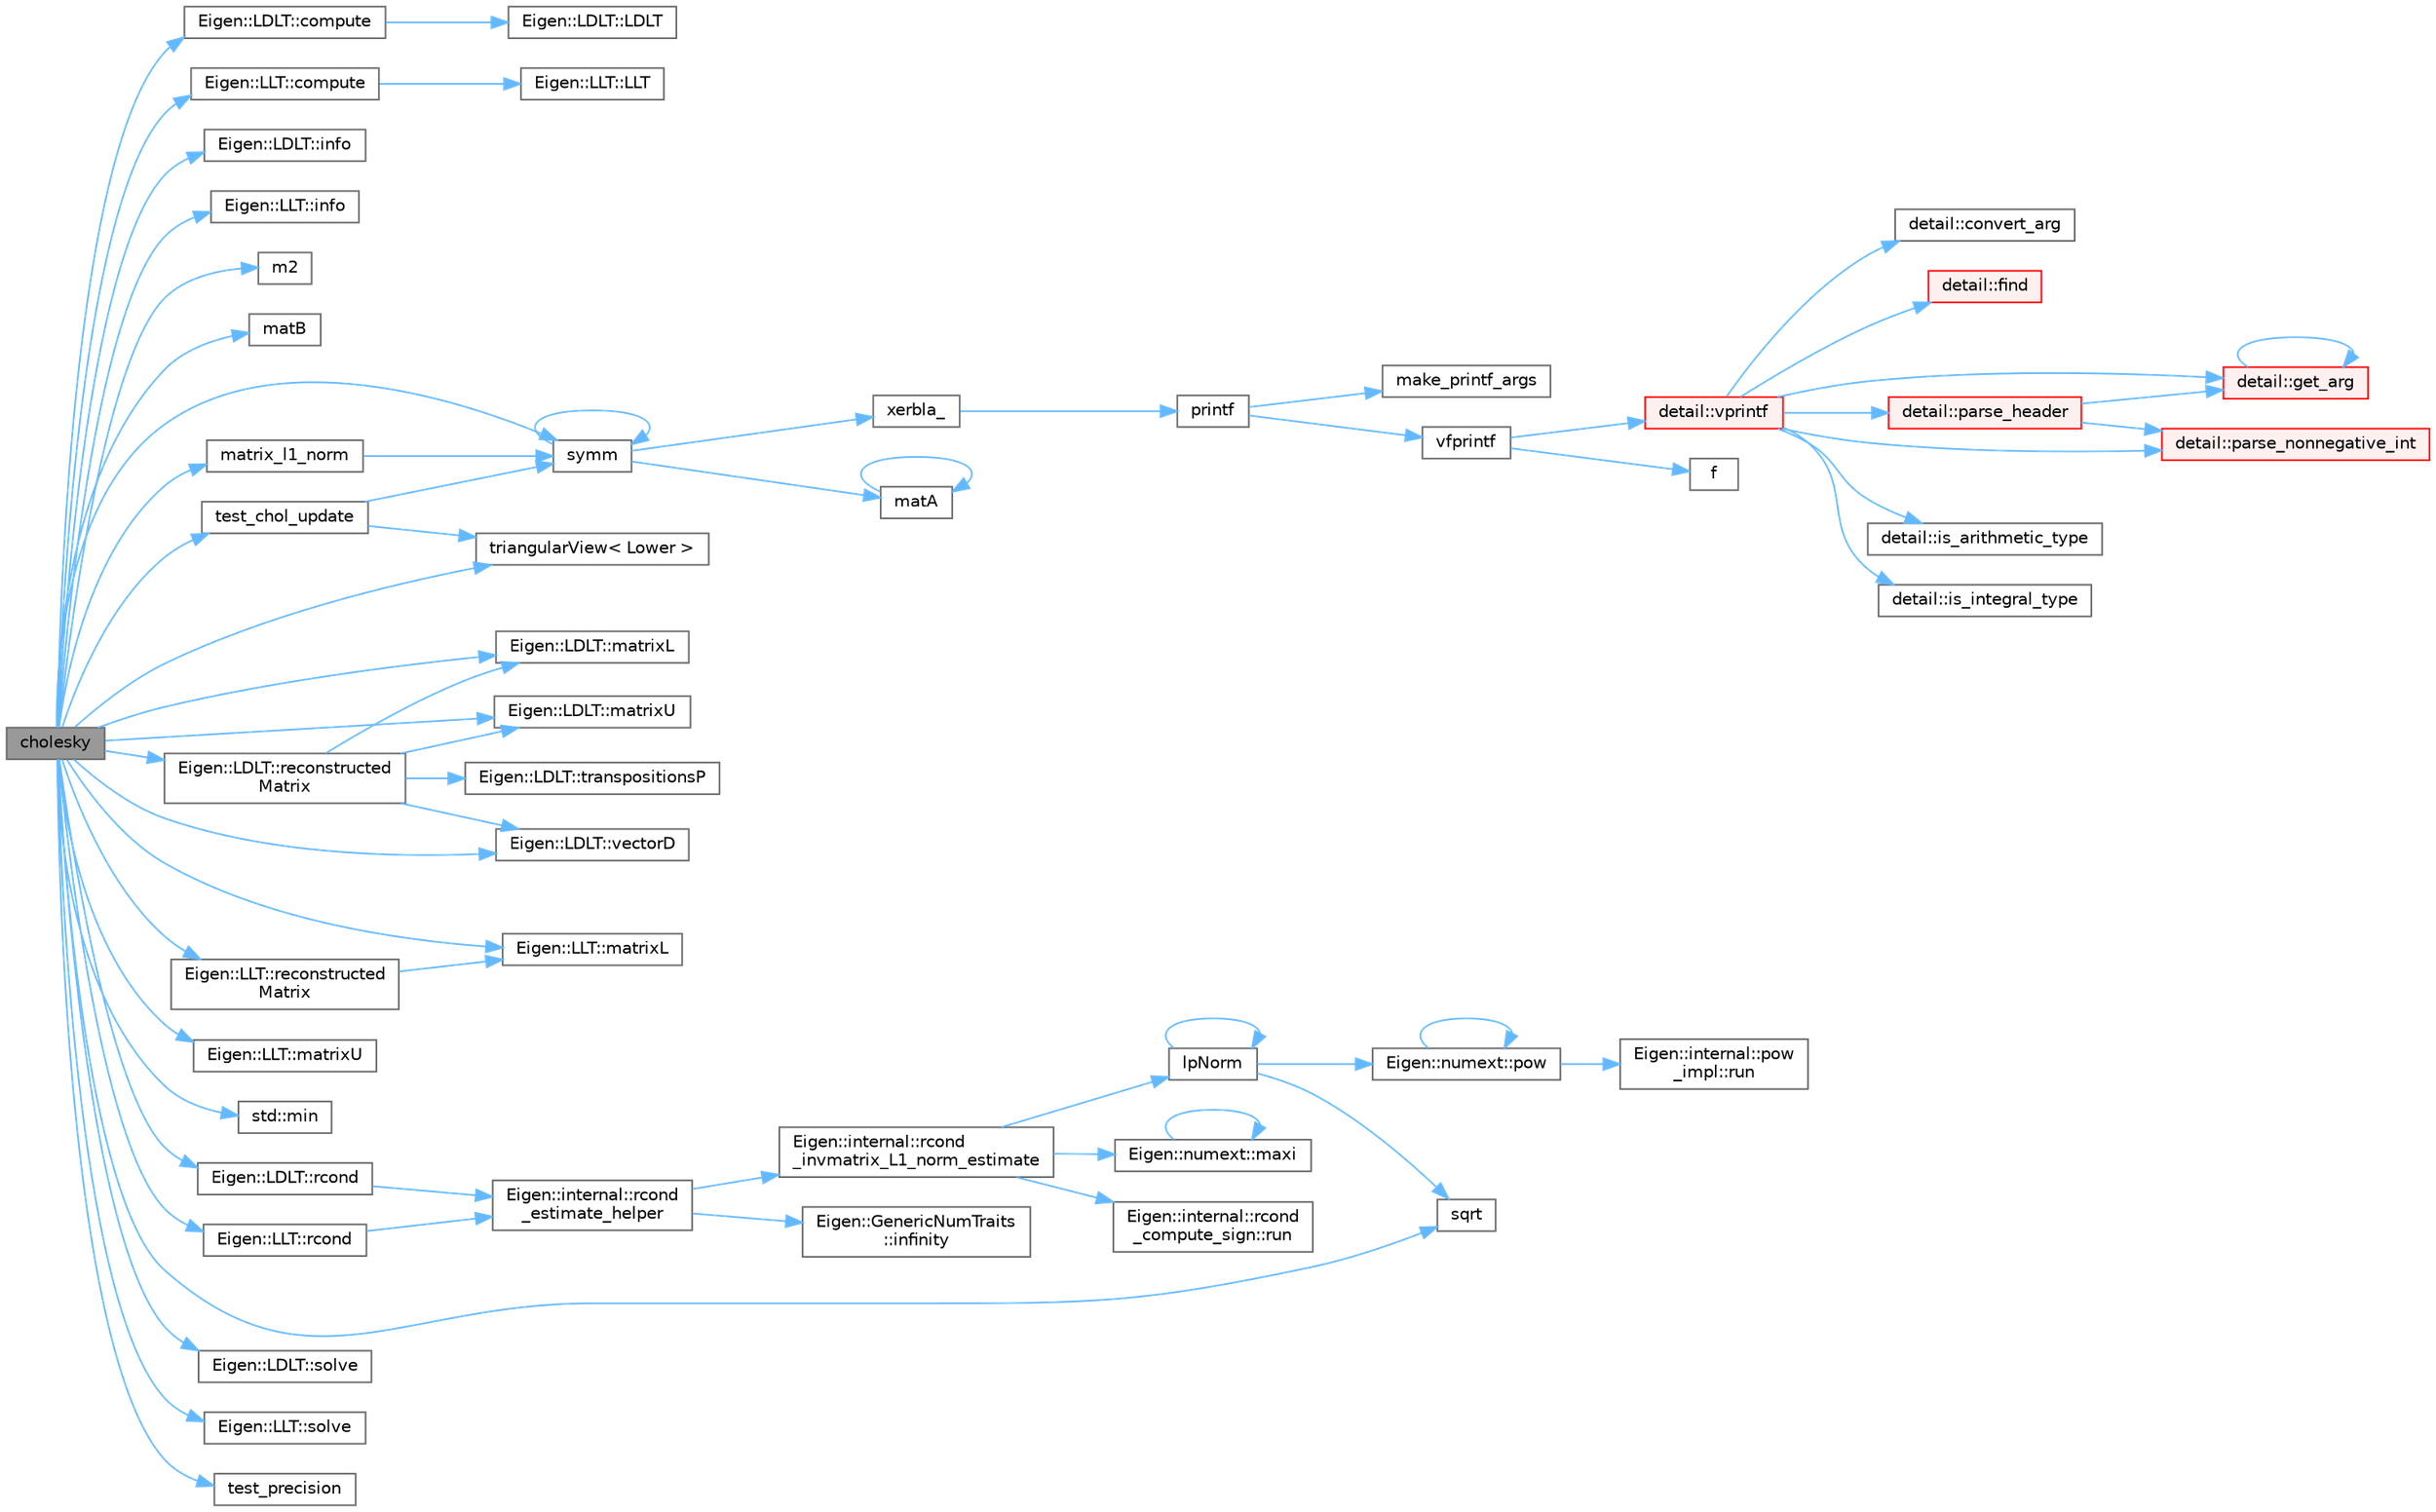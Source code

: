 digraph "cholesky"
{
 // LATEX_PDF_SIZE
  bgcolor="transparent";
  edge [fontname=Helvetica,fontsize=10,labelfontname=Helvetica,labelfontsize=10];
  node [fontname=Helvetica,fontsize=10,shape=box,height=0.2,width=0.4];
  rankdir="LR";
  Node1 [id="Node000001",label="cholesky",height=0.2,width=0.4,color="gray40", fillcolor="grey60", style="filled", fontcolor="black",tooltip=" "];
  Node1 -> Node2 [id="edge1_Node000001_Node000002",color="steelblue1",style="solid",tooltip=" "];
  Node2 [id="Node000002",label="Eigen::LDLT::compute",height=0.2,width=0.4,color="grey40", fillcolor="white", style="filled",URL="$class_eigen_1_1_l_d_l_t.html#a51fd3495891fc951c15bb63a181827b7",tooltip=" "];
  Node2 -> Node3 [id="edge2_Node000002_Node000003",color="steelblue1",style="solid",tooltip=" "];
  Node3 [id="Node000003",label="Eigen::LDLT::LDLT",height=0.2,width=0.4,color="grey40", fillcolor="white", style="filled",URL="$class_eigen_1_1_l_d_l_t.html#a2e06dedd2651649c5b251fbf9ba4e7d4",tooltip="Default Constructor."];
  Node1 -> Node4 [id="edge3_Node000001_Node000004",color="steelblue1",style="solid",tooltip=" "];
  Node4 [id="Node000004",label="Eigen::LLT::compute",height=0.2,width=0.4,color="grey40", fillcolor="white", style="filled",URL="$class_eigen_1_1_l_l_t.html#a9ff2f450165af66e105c12c2f724311a",tooltip=" "];
  Node4 -> Node5 [id="edge4_Node000004_Node000005",color="steelblue1",style="solid",tooltip=" "];
  Node5 [id="Node000005",label="Eigen::LLT::LLT",height=0.2,width=0.4,color="grey40", fillcolor="white", style="filled",URL="$class_eigen_1_1_l_l_t.html#a16d1ec9ea6497ba1febb242c2e8a7a96",tooltip="Default Constructor."];
  Node1 -> Node6 [id="edge5_Node000001_Node000006",color="steelblue1",style="solid",tooltip=" "];
  Node6 [id="Node000006",label="Eigen::LDLT::info",height=0.2,width=0.4,color="grey40", fillcolor="white", style="filled",URL="$class_eigen_1_1_l_d_l_t.html#a6bd6008501a537d2e16ea672a853bf3e",tooltip="Reports whether previous computation was successful."];
  Node1 -> Node7 [id="edge6_Node000001_Node000007",color="steelblue1",style="solid",tooltip=" "];
  Node7 [id="Node000007",label="Eigen::LLT::info",height=0.2,width=0.4,color="grey40", fillcolor="white", style="filled",URL="$class_eigen_1_1_l_l_t.html#adb1295e7d2b1fd825a041345ae08be54",tooltip="Reports whether previous computation was successful."];
  Node1 -> Node8 [id="edge7_Node000001_Node000008",color="steelblue1",style="solid",tooltip=" "];
  Node8 [id="Node000008",label="m2",height=0.2,width=0.4,color="grey40", fillcolor="white", style="filled",URL="$_tutorial___map__using_8cpp.html#ab3a01b595d22393ace0d30d5fa299f76",tooltip=" "];
  Node1 -> Node9 [id="edge8_Node000001_Node000009",color="steelblue1",style="solid",tooltip=" "];
  Node9 [id="Node000009",label="matB",height=0.2,width=0.4,color="grey40", fillcolor="white", style="filled",URL="$_topic_aliasing__mult2_8cpp.html#a9bb6b0ee9ae9be1327cc8e1c3852b510",tooltip=" "];
  Node1 -> Node10 [id="edge9_Node000001_Node000010",color="steelblue1",style="solid",tooltip=" "];
  Node10 [id="Node000010",label="matrix_l1_norm",height=0.2,width=0.4,color="grey40", fillcolor="white", style="filled",URL="$eigen-3_83_87_2test_2cholesky_8cpp.html#a3a788e1b48c694ccedce311efaa8be7e",tooltip=" "];
  Node10 -> Node11 [id="edge10_Node000010_Node000011",color="steelblue1",style="solid",tooltip=" "];
  Node11 [id="Node000011",label="symm",height=0.2,width=0.4,color="grey40", fillcolor="white", style="filled",URL="$level3__impl_8h.html#a3f6fae2e458ae4b980e090c1157fe7c9",tooltip=" "];
  Node11 -> Node12 [id="edge11_Node000011_Node000012",color="steelblue1",style="solid",tooltip=" "];
  Node12 [id="Node000012",label="matA",height=0.2,width=0.4,color="grey40", fillcolor="white", style="filled",URL="$_topic_aliasing__mult2_8cpp.html#a5ff4c3f5164e18d2e58e3f608cef2df2",tooltip=" "];
  Node12 -> Node12 [id="edge12_Node000012_Node000012",color="steelblue1",style="solid",tooltip=" "];
  Node11 -> Node11 [id="edge13_Node000011_Node000011",color="steelblue1",style="solid",tooltip=" "];
  Node11 -> Node13 [id="edge14_Node000011_Node000013",color="steelblue1",style="solid",tooltip=" "];
  Node13 [id="Node000013",label="xerbla_",height=0.2,width=0.4,color="grey40", fillcolor="white", style="filled",URL="$xerbla_8cpp.html#a62138258d20ba11e2039fc20f90b4e4a",tooltip=" "];
  Node13 -> Node14 [id="edge15_Node000013_Node000014",color="steelblue1",style="solid",tooltip=" "];
  Node14 [id="Node000014",label="printf",height=0.2,width=0.4,color="grey40", fillcolor="white", style="filled",URL="$printf_8h.html#aee3ed3a831f25f07e7be3919fff2203a",tooltip=" "];
  Node14 -> Node15 [id="edge16_Node000014_Node000015",color="steelblue1",style="solid",tooltip=" "];
  Node15 [id="Node000015",label="make_printf_args",height=0.2,width=0.4,color="grey40", fillcolor="white", style="filled",URL="$printf_8h.html#a27dcc0efcda04388971dbea3c875f122",tooltip=" "];
  Node14 -> Node16 [id="edge17_Node000014_Node000016",color="steelblue1",style="solid",tooltip=" "];
  Node16 [id="Node000016",label="vfprintf",height=0.2,width=0.4,color="grey40", fillcolor="white", style="filled",URL="$printf_8h.html#abb30aad964fc771fb52cf3ad88649df2",tooltip=" "];
  Node16 -> Node17 [id="edge18_Node000016_Node000017",color="steelblue1",style="solid",tooltip=" "];
  Node17 [id="Node000017",label="f",height=0.2,width=0.4,color="grey40", fillcolor="white", style="filled",URL="$cxx11__tensor__map_8cpp.html#a7f507fea02198f6cb81c86640c7b1a4e",tooltip=" "];
  Node16 -> Node18 [id="edge19_Node000016_Node000018",color="steelblue1",style="solid",tooltip=" "];
  Node18 [id="Node000018",label="detail::vprintf",height=0.2,width=0.4,color="red", fillcolor="#FFF0F0", style="filled",URL="$namespacedetail.html#a1c8c2218e4c822aa8f743fb9c573717f",tooltip=" "];
  Node18 -> Node19 [id="edge20_Node000018_Node000019",color="steelblue1",style="solid",tooltip=" "];
  Node19 [id="Node000019",label="detail::convert_arg",height=0.2,width=0.4,color="grey40", fillcolor="white", style="filled",URL="$namespacedetail.html#a03c11572c9a664266d6925f327dec7f3",tooltip=" "];
  Node18 -> Node20 [id="edge21_Node000018_Node000020",color="steelblue1",style="solid",tooltip=" "];
  Node20 [id="Node000020",label="detail::find",height=0.2,width=0.4,color="red", fillcolor="#FFF0F0", style="filled",URL="$namespacedetail.html#a6b71952fab3dc32f3edb2c3e9811d8d9",tooltip=" "];
  Node18 -> Node22 [id="edge22_Node000018_Node000022",color="steelblue1",style="solid",tooltip=" "];
  Node22 [id="Node000022",label="detail::get_arg",height=0.2,width=0.4,color="red", fillcolor="#FFF0F0", style="filled",URL="$namespacedetail.html#a342ef250e45bd09b2ef666b6fae1c355",tooltip=" "];
  Node22 -> Node22 [id="edge23_Node000022_Node000022",color="steelblue1",style="solid",tooltip=" "];
  Node18 -> Node24 [id="edge24_Node000018_Node000024",color="steelblue1",style="solid",tooltip=" "];
  Node24 [id="Node000024",label="detail::is_arithmetic_type",height=0.2,width=0.4,color="grey40", fillcolor="white", style="filled",URL="$namespacedetail.html#a802c50a56a3495fdab6020b375ba1389",tooltip=" "];
  Node18 -> Node25 [id="edge25_Node000018_Node000025",color="steelblue1",style="solid",tooltip=" "];
  Node25 [id="Node000025",label="detail::is_integral_type",height=0.2,width=0.4,color="grey40", fillcolor="white", style="filled",URL="$namespacedetail.html#a2a60f8d1bee41b803f43fc42b707b5d1",tooltip=" "];
  Node18 -> Node26 [id="edge26_Node000018_Node000026",color="steelblue1",style="solid",tooltip=" "];
  Node26 [id="Node000026",label="detail::parse_header",height=0.2,width=0.4,color="red", fillcolor="#FFF0F0", style="filled",URL="$namespacedetail.html#afc9d93e58b8edb8077f8bc8eee7f4035",tooltip=" "];
  Node26 -> Node22 [id="edge27_Node000026_Node000022",color="steelblue1",style="solid",tooltip=" "];
  Node26 -> Node35 [id="edge28_Node000026_Node000035",color="steelblue1",style="solid",tooltip=" "];
  Node35 [id="Node000035",label="detail::parse_nonnegative_int",height=0.2,width=0.4,color="red", fillcolor="#FFF0F0", style="filled",URL="$namespacedetail.html#a338caba782225e115a9902d4d0835f5f",tooltip=" "];
  Node18 -> Node35 [id="edge29_Node000018_Node000035",color="steelblue1",style="solid",tooltip=" "];
  Node1 -> Node45 [id="edge30_Node000001_Node000045",color="steelblue1",style="solid",tooltip=" "];
  Node45 [id="Node000045",label="Eigen::LDLT::matrixL",height=0.2,width=0.4,color="grey40", fillcolor="white", style="filled",URL="$class_eigen_1_1_l_d_l_t.html#af0e6a0df5679873b42cf82a372dd8ddb",tooltip=" "];
  Node1 -> Node46 [id="edge31_Node000001_Node000046",color="steelblue1",style="solid",tooltip=" "];
  Node46 [id="Node000046",label="Eigen::LLT::matrixL",height=0.2,width=0.4,color="grey40", fillcolor="white", style="filled",URL="$class_eigen_1_1_l_l_t.html#a7f4a3eedbf82e7ce2d6bf0dcd84cdfa3",tooltip=" "];
  Node1 -> Node47 [id="edge32_Node000001_Node000047",color="steelblue1",style="solid",tooltip=" "];
  Node47 [id="Node000047",label="Eigen::LDLT::matrixU",height=0.2,width=0.4,color="grey40", fillcolor="white", style="filled",URL="$class_eigen_1_1_l_d_l_t.html#a54838a2e31e53bbe4dcb78b5e80c8484",tooltip=" "];
  Node1 -> Node48 [id="edge33_Node000001_Node000048",color="steelblue1",style="solid",tooltip=" "];
  Node48 [id="Node000048",label="Eigen::LLT::matrixU",height=0.2,width=0.4,color="grey40", fillcolor="white", style="filled",URL="$class_eigen_1_1_l_l_t.html#a18a390f085567e650e8345cc7e7c0df8",tooltip=" "];
  Node1 -> Node49 [id="edge34_Node000001_Node000049",color="steelblue1",style="solid",tooltip=" "];
  Node49 [id="Node000049",label="std::min",height=0.2,width=0.4,color="grey40", fillcolor="white", style="filled",URL="$namespacestd.html#ac7b9885417769949d76890454b6d072e",tooltip=" "];
  Node1 -> Node50 [id="edge35_Node000001_Node000050",color="steelblue1",style="solid",tooltip=" "];
  Node50 [id="Node000050",label="Eigen::LDLT::rcond",height=0.2,width=0.4,color="grey40", fillcolor="white", style="filled",URL="$class_eigen_1_1_l_d_l_t.html#ae646403fdde3a4b18e278a32c61a0953",tooltip=" "];
  Node50 -> Node51 [id="edge36_Node000050_Node000051",color="steelblue1",style="solid",tooltip=" "];
  Node51 [id="Node000051",label="Eigen::internal::rcond\l_estimate_helper",height=0.2,width=0.4,color="grey40", fillcolor="white", style="filled",URL="$namespace_eigen_1_1internal.html#ad1de0d785387bfb5435c410bf0554068",tooltip="Reciprocal condition number estimator."];
  Node51 -> Node52 [id="edge37_Node000051_Node000052",color="steelblue1",style="solid",tooltip=" "];
  Node52 [id="Node000052",label="Eigen::GenericNumTraits\l::infinity",height=0.2,width=0.4,color="grey40", fillcolor="white", style="filled",URL="$struct_eigen_1_1_generic_num_traits.html#abbf4784f03cad7ac34c9a7abe0ddda18",tooltip=" "];
  Node51 -> Node53 [id="edge38_Node000051_Node000053",color="steelblue1",style="solid",tooltip=" "];
  Node53 [id="Node000053",label="Eigen::internal::rcond\l_invmatrix_L1_norm_estimate",height=0.2,width=0.4,color="grey40", fillcolor="white", style="filled",URL="$namespace_eigen_1_1internal.html#aa3f5b3cfa34df750994a247d4823aa51",tooltip=" "];
  Node53 -> Node54 [id="edge39_Node000053_Node000054",color="steelblue1",style="solid",tooltip=" "];
  Node54 [id="Node000054",label="lpNorm",height=0.2,width=0.4,color="grey40", fillcolor="white", style="filled",URL="$array__for__matrix_8cpp.html#a81aa408831f8d57ebe830dd2972ba4a8",tooltip=" "];
  Node54 -> Node54 [id="edge40_Node000054_Node000054",color="steelblue1",style="solid",tooltip=" "];
  Node54 -> Node55 [id="edge41_Node000054_Node000055",color="steelblue1",style="solid",tooltip=" "];
  Node55 [id="Node000055",label="Eigen::numext::pow",height=0.2,width=0.4,color="grey40", fillcolor="white", style="filled",URL="$namespace_eigen_1_1numext.html#a75dd92ce0095ac2b19578912f874b460",tooltip=" "];
  Node55 -> Node55 [id="edge42_Node000055_Node000055",color="steelblue1",style="solid",tooltip=" "];
  Node55 -> Node56 [id="edge43_Node000055_Node000056",color="steelblue1",style="solid",tooltip=" "];
  Node56 [id="Node000056",label="Eigen::internal::pow\l_impl::run",height=0.2,width=0.4,color="grey40", fillcolor="white", style="filled",URL="$struct_eigen_1_1internal_1_1pow__impl.html#a32a2e7c777738cc69bcf9021d35e9bc1",tooltip=" "];
  Node54 -> Node57 [id="edge44_Node000054_Node000057",color="steelblue1",style="solid",tooltip=" "];
  Node57 [id="Node000057",label="sqrt",height=0.2,width=0.4,color="grey40", fillcolor="white", style="filled",URL="$_array_cwise_unary_ops_8h.html#a656b9217a2fcb6de59dc8d1eb3079cc7",tooltip=" "];
  Node53 -> Node58 [id="edge45_Node000053_Node000058",color="steelblue1",style="solid",tooltip=" "];
  Node58 [id="Node000058",label="Eigen::numext::maxi",height=0.2,width=0.4,color="grey40", fillcolor="white", style="filled",URL="$namespace_eigen_1_1numext.html#a29d502349f2ec9897c808e65e0f96eb4",tooltip=" "];
  Node58 -> Node58 [id="edge46_Node000058_Node000058",color="steelblue1",style="solid",tooltip=" "];
  Node53 -> Node59 [id="edge47_Node000053_Node000059",color="steelblue1",style="solid",tooltip=" "];
  Node59 [id="Node000059",label="Eigen::internal::rcond\l_compute_sign::run",height=0.2,width=0.4,color="grey40", fillcolor="white", style="filled",URL="$struct_eigen_1_1internal_1_1rcond__compute__sign.html#a0c1e067cca0d2d9884c310fb86388361",tooltip=" "];
  Node1 -> Node60 [id="edge48_Node000001_Node000060",color="steelblue1",style="solid",tooltip=" "];
  Node60 [id="Node000060",label="Eigen::LLT::rcond",height=0.2,width=0.4,color="grey40", fillcolor="white", style="filled",URL="$class_eigen_1_1_l_l_t.html#a59338fa78db171d02fd5a2c9e4f3a30c",tooltip=" "];
  Node60 -> Node51 [id="edge49_Node000060_Node000051",color="steelblue1",style="solid",tooltip=" "];
  Node1 -> Node61 [id="edge50_Node000001_Node000061",color="steelblue1",style="solid",tooltip=" "];
  Node61 [id="Node000061",label="Eigen::LDLT::reconstructed\lMatrix",height=0.2,width=0.4,color="grey40", fillcolor="white", style="filled",URL="$class_eigen_1_1_l_d_l_t.html#ae3693372ca29f50d87d324dfadaae148",tooltip=" "];
  Node61 -> Node45 [id="edge51_Node000061_Node000045",color="steelblue1",style="solid",tooltip=" "];
  Node61 -> Node47 [id="edge52_Node000061_Node000047",color="steelblue1",style="solid",tooltip=" "];
  Node61 -> Node62 [id="edge53_Node000061_Node000062",color="steelblue1",style="solid",tooltip=" "];
  Node62 [id="Node000062",label="Eigen::LDLT::transpositionsP",height=0.2,width=0.4,color="grey40", fillcolor="white", style="filled",URL="$class_eigen_1_1_l_d_l_t.html#afc28d80c594fc0b7e385fe46d6596a7e",tooltip=" "];
  Node61 -> Node63 [id="edge54_Node000061_Node000063",color="steelblue1",style="solid",tooltip=" "];
  Node63 [id="Node000063",label="Eigen::LDLT::vectorD",height=0.2,width=0.4,color="grey40", fillcolor="white", style="filled",URL="$class_eigen_1_1_l_d_l_t.html#aaddd3a9ecb0b429578d377d7a48826d8",tooltip=" "];
  Node1 -> Node64 [id="edge55_Node000001_Node000064",color="steelblue1",style="solid",tooltip=" "];
  Node64 [id="Node000064",label="Eigen::LLT::reconstructed\lMatrix",height=0.2,width=0.4,color="grey40", fillcolor="white", style="filled",URL="$class_eigen_1_1_l_l_t.html#a8b6ba1bc41811c50e65cac8db597d802",tooltip=" "];
  Node64 -> Node46 [id="edge56_Node000064_Node000046",color="steelblue1",style="solid",tooltip=" "];
  Node1 -> Node65 [id="edge57_Node000001_Node000065",color="steelblue1",style="solid",tooltip=" "];
  Node65 [id="Node000065",label="Eigen::LDLT::solve",height=0.2,width=0.4,color="grey40", fillcolor="white", style="filled",URL="$class_eigen_1_1_l_d_l_t.html#a0dfc457c7620025e4d846e1cbaecbc9a",tooltip=" "];
  Node1 -> Node66 [id="edge58_Node000001_Node000066",color="steelblue1",style="solid",tooltip=" "];
  Node66 [id="Node000066",label="Eigen::LLT::solve",height=0.2,width=0.4,color="grey40", fillcolor="white", style="filled",URL="$class_eigen_1_1_l_l_t.html#a48d9a961359cb27be34b116c1f2379e2",tooltip=" "];
  Node1 -> Node57 [id="edge59_Node000001_Node000057",color="steelblue1",style="solid",tooltip=" "];
  Node1 -> Node11 [id="edge60_Node000001_Node000011",color="steelblue1",style="solid",tooltip=" "];
  Node1 -> Node67 [id="edge61_Node000001_Node000067",color="steelblue1",style="solid",tooltip=" "];
  Node67 [id="Node000067",label="test_chol_update",height=0.2,width=0.4,color="grey40", fillcolor="white", style="filled",URL="$eigen-3_83_87_2test_2cholesky_8cpp.html#a3e5b7231067b3fff12635a9eb9d2a26b",tooltip=" "];
  Node67 -> Node11 [id="edge62_Node000067_Node000011",color="steelblue1",style="solid",tooltip=" "];
  Node67 -> Node68 [id="edge63_Node000067_Node000068",color="steelblue1",style="solid",tooltip=" "];
  Node68 [id="Node000068",label="triangularView\< Lower \>",height=0.2,width=0.4,color="grey40", fillcolor="white", style="filled",URL="$eigen-3_83_87_2lapack_2cholesky_8cpp.html#accba35e157cff07f839ca4634f76c472",tooltip=" "];
  Node1 -> Node69 [id="edge64_Node000001_Node000069",color="steelblue1",style="solid",tooltip=" "];
  Node69 [id="Node000069",label="test_precision",height=0.2,width=0.4,color="grey40", fillcolor="white", style="filled",URL="$spbenchsolver_8h.html#ac873ccd2d8b50aa74f31783a38ba5d99",tooltip=" "];
  Node1 -> Node68 [id="edge65_Node000001_Node000068",color="steelblue1",style="solid",tooltip=" "];
  Node1 -> Node63 [id="edge66_Node000001_Node000063",color="steelblue1",style="solid",tooltip=" "];
}
